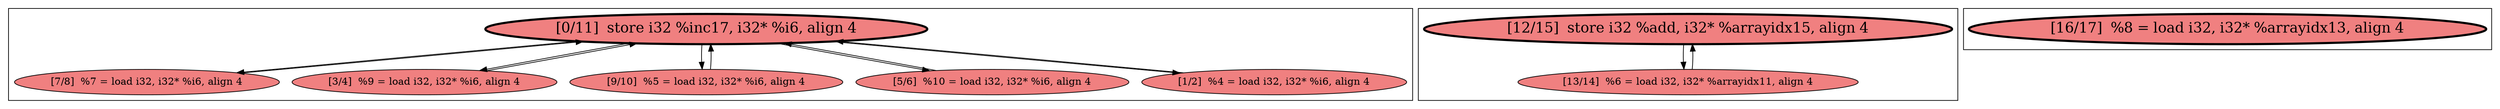 
digraph G {



node145->node143 [ ]
node143->node145 [ ]
node145->node146 [ ]
node146->node145 [ ]
node142->node145 [ ]
node150->node149 [ ]
node145->node142 [ ]
node149->node150 [ ]
node144->node145 [ ]
node147->node145 [ ]
node145->node147 [ ]
node145->node144 [ ]


subgraph cluster2 {


node150 [penwidth=3.0,fontsize=20,fillcolor=lightcoral,label="[12/15]  store i32 %add, i32* %arrayidx15, align 4",shape=ellipse,style=filled ]
node149 [fillcolor=lightcoral,label="[13/14]  %6 = load i32, i32* %arrayidx11, align 4",shape=ellipse,style=filled ]



}

subgraph cluster0 {


node147 [fillcolor=lightcoral,label="[1/2]  %4 = load i32, i32* %i6, align 4",shape=ellipse,style=filled ]
node145 [penwidth=3.0,fontsize=20,fillcolor=lightcoral,label="[0/11]  store i32 %inc17, i32* %i6, align 4",shape=ellipse,style=filled ]
node144 [fillcolor=lightcoral,label="[5/6]  %10 = load i32, i32* %i6, align 4",shape=ellipse,style=filled ]
node142 [fillcolor=lightcoral,label="[9/10]  %5 = load i32, i32* %i6, align 4",shape=ellipse,style=filled ]
node146 [fillcolor=lightcoral,label="[3/4]  %9 = load i32, i32* %i6, align 4",shape=ellipse,style=filled ]
node143 [fillcolor=lightcoral,label="[7/8]  %7 = load i32, i32* %i6, align 4",shape=ellipse,style=filled ]



}

subgraph cluster1 {


node148 [penwidth=3.0,fontsize=20,fillcolor=lightcoral,label="[16/17]  %8 = load i32, i32* %arrayidx13, align 4",shape=ellipse,style=filled ]



}

}
